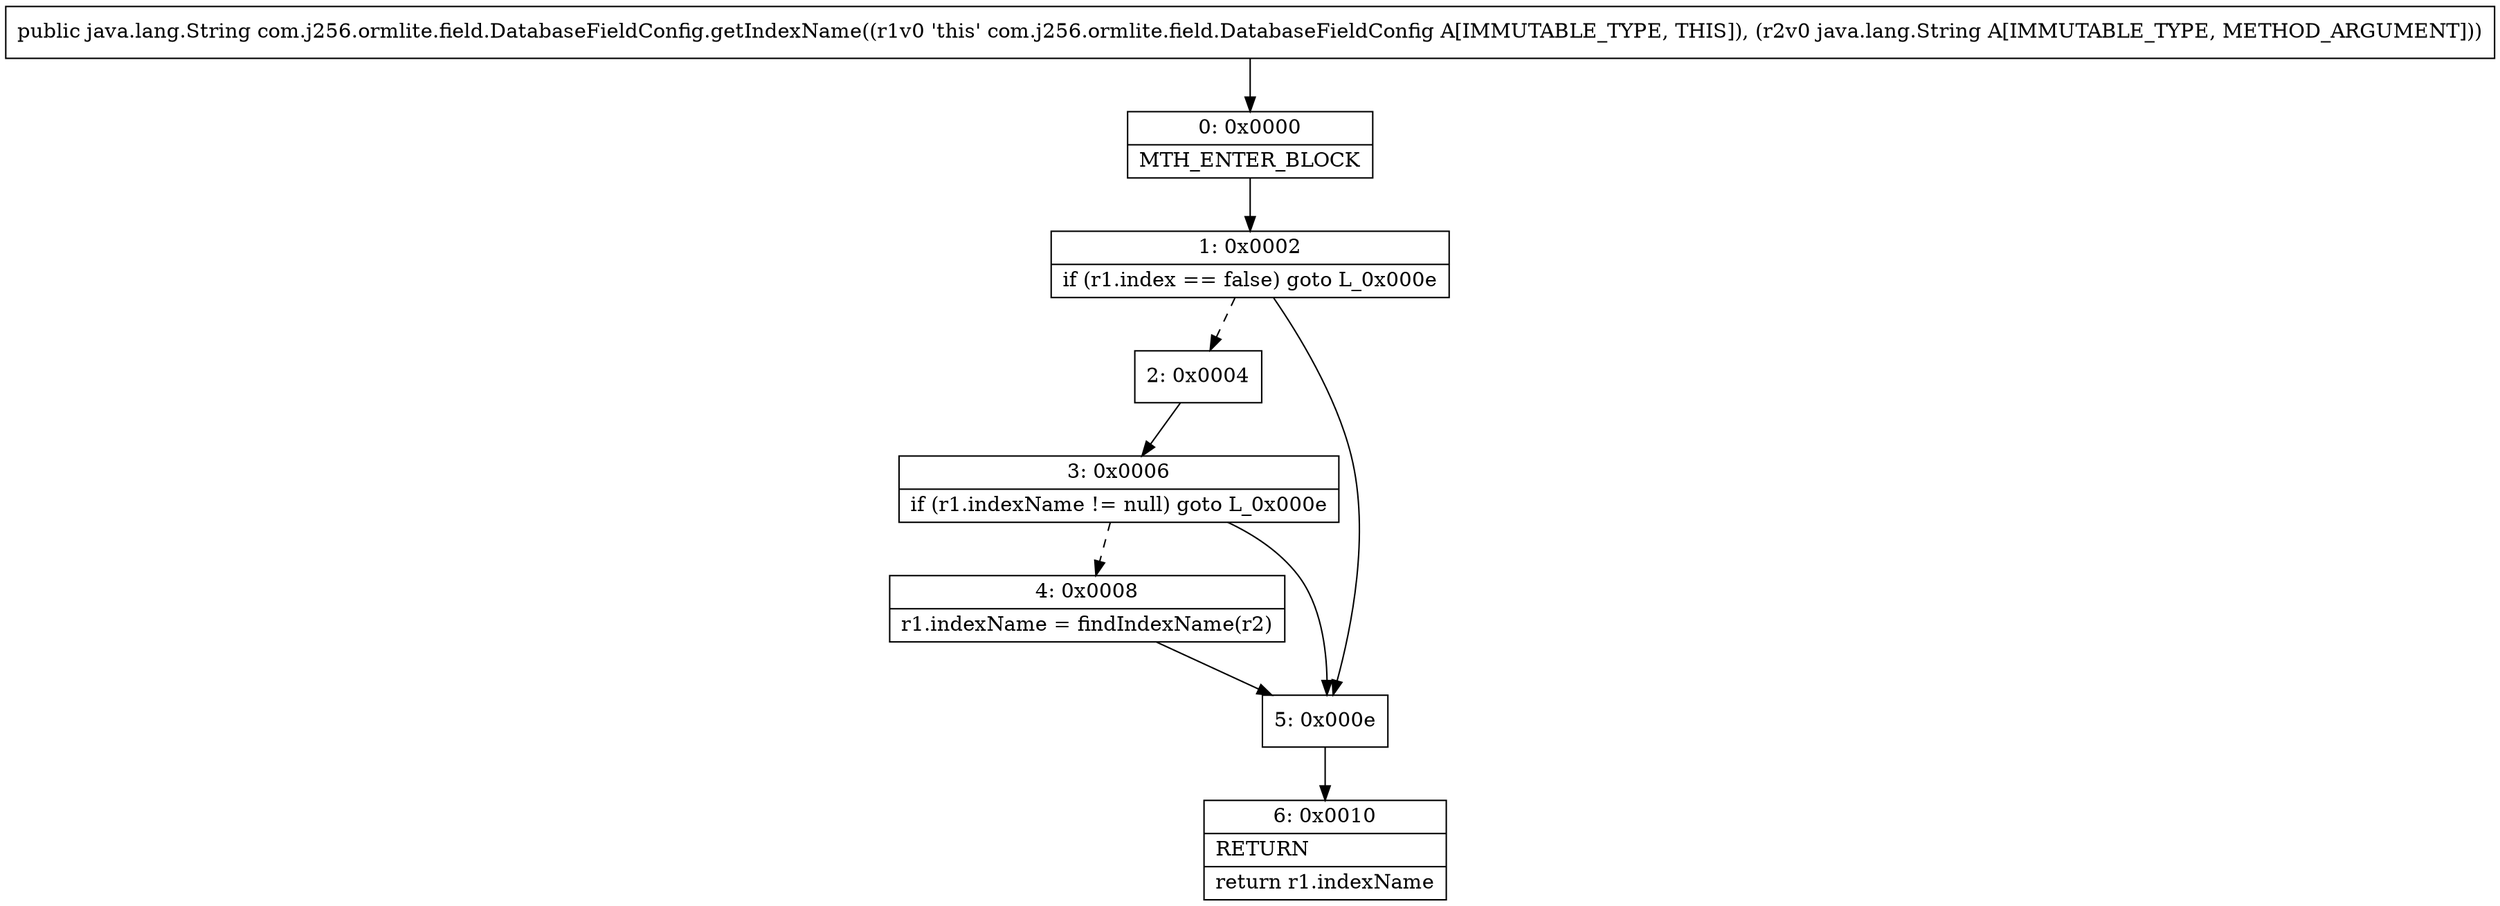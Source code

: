 digraph "CFG forcom.j256.ormlite.field.DatabaseFieldConfig.getIndexName(Ljava\/lang\/String;)Ljava\/lang\/String;" {
Node_0 [shape=record,label="{0\:\ 0x0000|MTH_ENTER_BLOCK\l}"];
Node_1 [shape=record,label="{1\:\ 0x0002|if (r1.index == false) goto L_0x000e\l}"];
Node_2 [shape=record,label="{2\:\ 0x0004}"];
Node_3 [shape=record,label="{3\:\ 0x0006|if (r1.indexName != null) goto L_0x000e\l}"];
Node_4 [shape=record,label="{4\:\ 0x0008|r1.indexName = findIndexName(r2)\l}"];
Node_5 [shape=record,label="{5\:\ 0x000e}"];
Node_6 [shape=record,label="{6\:\ 0x0010|RETURN\l|return r1.indexName\l}"];
MethodNode[shape=record,label="{public java.lang.String com.j256.ormlite.field.DatabaseFieldConfig.getIndexName((r1v0 'this' com.j256.ormlite.field.DatabaseFieldConfig A[IMMUTABLE_TYPE, THIS]), (r2v0 java.lang.String A[IMMUTABLE_TYPE, METHOD_ARGUMENT])) }"];
MethodNode -> Node_0;
Node_0 -> Node_1;
Node_1 -> Node_2[style=dashed];
Node_1 -> Node_5;
Node_2 -> Node_3;
Node_3 -> Node_4[style=dashed];
Node_3 -> Node_5;
Node_4 -> Node_5;
Node_5 -> Node_6;
}

